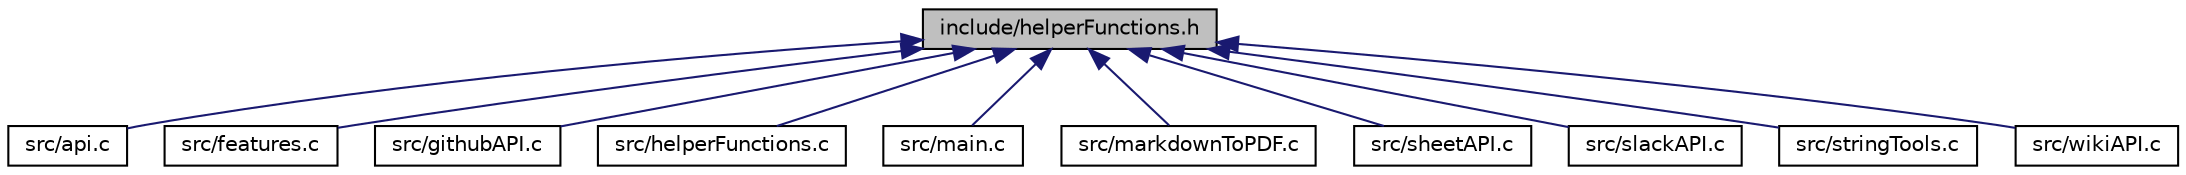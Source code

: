 digraph "include/helperFunctions.h"
{
 // LATEX_PDF_SIZE
  edge [fontname="Helvetica",fontsize="10",labelfontname="Helvetica",labelfontsize="10"];
  node [fontname="Helvetica",fontsize="10",shape=record];
  Node1 [label="include/helperFunctions.h",height=0.2,width=0.4,color="black", fillcolor="grey75", style="filled", fontcolor="black",tooltip=" "];
  Node1 -> Node2 [dir="back",color="midnightblue",fontsize="10",style="solid",fontname="Helvetica"];
  Node2 [label="src/api.c",height=0.2,width=0.4,color="black", fillcolor="white", style="filled",URL="$api_8c.html",tooltip="contains helper functions which are used by several api handling functions"];
  Node1 -> Node3 [dir="back",color="midnightblue",fontsize="10",style="solid",fontname="Helvetica"];
  Node3 [label="src/features.c",height=0.2,width=0.4,color="black", fillcolor="white", style="filled",URL="$features_8c.html",tooltip="Contains all of the functions which represent a single feature."];
  Node1 -> Node4 [dir="back",color="midnightblue",fontsize="10",style="solid",fontname="Helvetica"];
  Node4 [label="src/githubAPI.c",height=0.2,width=0.4,color="black", fillcolor="white", style="filled",URL="$githubAPI_8c.html",tooltip="Contains all of the functions which are only used to interact with the Github APIs."];
  Node1 -> Node5 [dir="back",color="midnightblue",fontsize="10",style="solid",fontname="Helvetica"];
  Node5 [label="src/helperFunctions.c",height=0.2,width=0.4,color="black", fillcolor="white", style="filled",URL="$helperFunctions_8c.html",tooltip="Contains all of the general purpouse helper functions which can not be sorted into one of the other f..."];
  Node1 -> Node6 [dir="back",color="midnightblue",fontsize="10",style="solid",fontname="Helvetica"];
  Node6 [label="src/main.c",height=0.2,width=0.4,color="black", fillcolor="white", style="filled",URL="$main_8c.html",tooltip="Contains the program initalisation and loop functions."];
  Node1 -> Node7 [dir="back",color="midnightblue",fontsize="10",style="solid",fontname="Helvetica"];
  Node7 [label="src/markdownToPDF.c",height=0.2,width=0.4,color="black", fillcolor="white", style="filled",URL="$markdownToPDF_8c.html",tooltip="File which contains all of the helper functions which are only used during the conversion of wiki pag..."];
  Node1 -> Node8 [dir="back",color="midnightblue",fontsize="10",style="solid",fontname="Helvetica"];
  Node8 [label="src/sheetAPI.c",height=0.2,width=0.4,color="black", fillcolor="white", style="filled",URL="$sheetAPI_8c.html",tooltip="Contains all of the functions which are only used to interact with the Google Sheets APIs."];
  Node1 -> Node9 [dir="back",color="midnightblue",fontsize="10",style="solid",fontname="Helvetica"];
  Node9 [label="src/slackAPI.c",height=0.2,width=0.4,color="black", fillcolor="white", style="filled",URL="$slackAPI_8c.html",tooltip=" "];
  Node1 -> Node10 [dir="back",color="midnightblue",fontsize="10",style="solid",fontname="Helvetica"];
  Node10 [label="src/stringTools.c",height=0.2,width=0.4,color="black", fillcolor="white", style="filled",URL="$stringTools_8c.html",tooltip="This file contains all of the helper functions which do string manipulations."];
  Node1 -> Node11 [dir="back",color="midnightblue",fontsize="10",style="solid",fontname="Helvetica"];
  Node11 [label="src/wikiAPI.c",height=0.2,width=0.4,color="black", fillcolor="white", style="filled",URL="$wikiAPI_8c.html",tooltip="Contains all of the functions which are only used to interact with the wiki APIs."];
}
